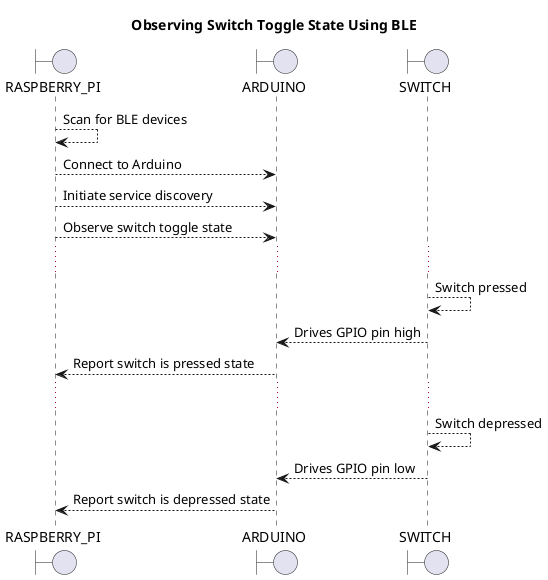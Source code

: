 @startuml ObservingSwitchToggleStateUsingBLE

boundary RASPBERRY_PI as a
boundary ARDUINO as b
boundary SWITCH as c

title Observing Switch Toggle State Using BLE

a --> a: Scan for BLE devices
a --> b: Connect to Arduino
a --> b: Initiate service discovery
a --> b: Observe switch toggle state
...
c --> c: Switch pressed
b <-- c: Drives GPIO pin high
a <-- b: Report switch is pressed state
...
c --> c: Switch depressed
b <-- c: Drives GPIO pin low
a <-- b: Report switch is depressed state
@enduml